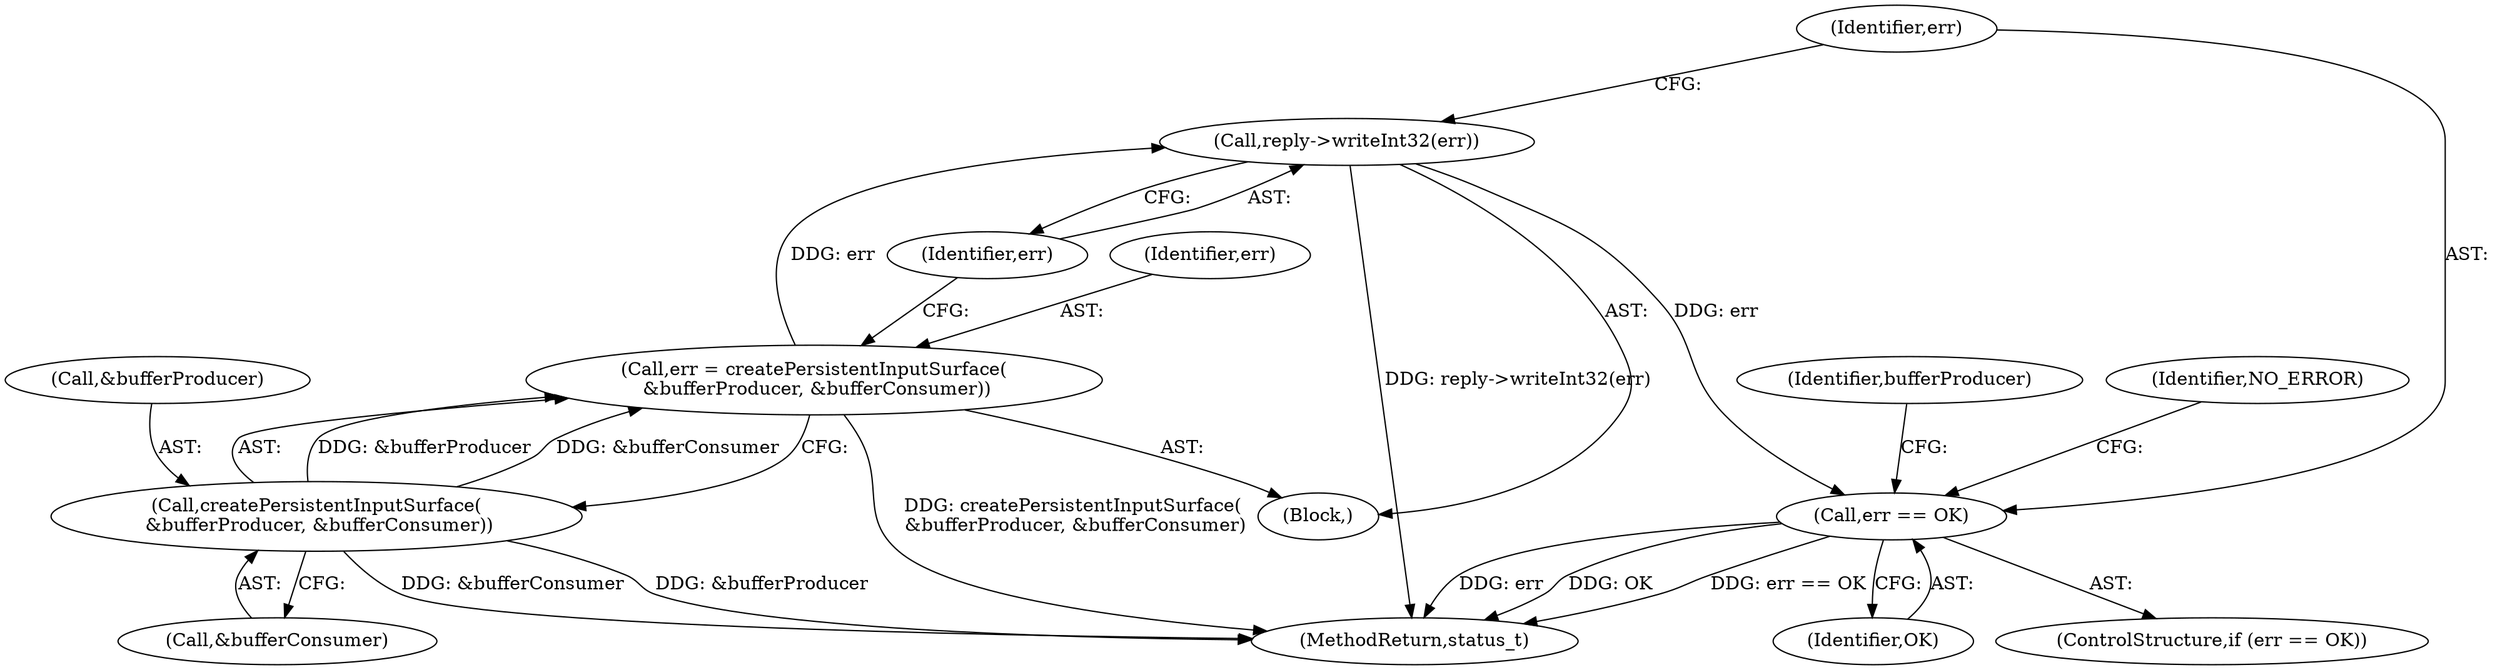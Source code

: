 digraph "0_Android_8d87321b704cb3f88e8cae668937d001fd63d5e3@API" {
"1000698" [label="(Call,reply->writeInt32(err))"];
"1000691" [label="(Call,err = createPersistentInputSurface(\n &bufferProducer, &bufferConsumer))"];
"1000693" [label="(Call,createPersistentInputSurface(\n &bufferProducer, &bufferConsumer))"];
"1000701" [label="(Call,err == OK)"];
"1000692" [label="(Identifier,err)"];
"1001207" [label="(MethodReturn,status_t)"];
"1000707" [label="(Identifier,bufferProducer)"];
"1000703" [label="(Identifier,OK)"];
"1000712" [label="(Identifier,NO_ERROR)"];
"1000696" [label="(Call,&bufferConsumer)"];
"1000694" [label="(Call,&bufferProducer)"];
"1000701" [label="(Call,err == OK)"];
"1000693" [label="(Call,createPersistentInputSurface(\n &bufferProducer, &bufferConsumer))"];
"1000699" [label="(Identifier,err)"];
"1000683" [label="(Block,)"];
"1000691" [label="(Call,err = createPersistentInputSurface(\n &bufferProducer, &bufferConsumer))"];
"1000698" [label="(Call,reply->writeInt32(err))"];
"1000700" [label="(ControlStructure,if (err == OK))"];
"1000702" [label="(Identifier,err)"];
"1000698" -> "1000683"  [label="AST: "];
"1000698" -> "1000699"  [label="CFG: "];
"1000699" -> "1000698"  [label="AST: "];
"1000702" -> "1000698"  [label="CFG: "];
"1000698" -> "1001207"  [label="DDG: reply->writeInt32(err)"];
"1000691" -> "1000698"  [label="DDG: err"];
"1000698" -> "1000701"  [label="DDG: err"];
"1000691" -> "1000683"  [label="AST: "];
"1000691" -> "1000693"  [label="CFG: "];
"1000692" -> "1000691"  [label="AST: "];
"1000693" -> "1000691"  [label="AST: "];
"1000699" -> "1000691"  [label="CFG: "];
"1000691" -> "1001207"  [label="DDG: createPersistentInputSurface(\n &bufferProducer, &bufferConsumer)"];
"1000693" -> "1000691"  [label="DDG: &bufferProducer"];
"1000693" -> "1000691"  [label="DDG: &bufferConsumer"];
"1000693" -> "1000696"  [label="CFG: "];
"1000694" -> "1000693"  [label="AST: "];
"1000696" -> "1000693"  [label="AST: "];
"1000693" -> "1001207"  [label="DDG: &bufferConsumer"];
"1000693" -> "1001207"  [label="DDG: &bufferProducer"];
"1000701" -> "1000700"  [label="AST: "];
"1000701" -> "1000703"  [label="CFG: "];
"1000702" -> "1000701"  [label="AST: "];
"1000703" -> "1000701"  [label="AST: "];
"1000707" -> "1000701"  [label="CFG: "];
"1000712" -> "1000701"  [label="CFG: "];
"1000701" -> "1001207"  [label="DDG: err == OK"];
"1000701" -> "1001207"  [label="DDG: err"];
"1000701" -> "1001207"  [label="DDG: OK"];
}
